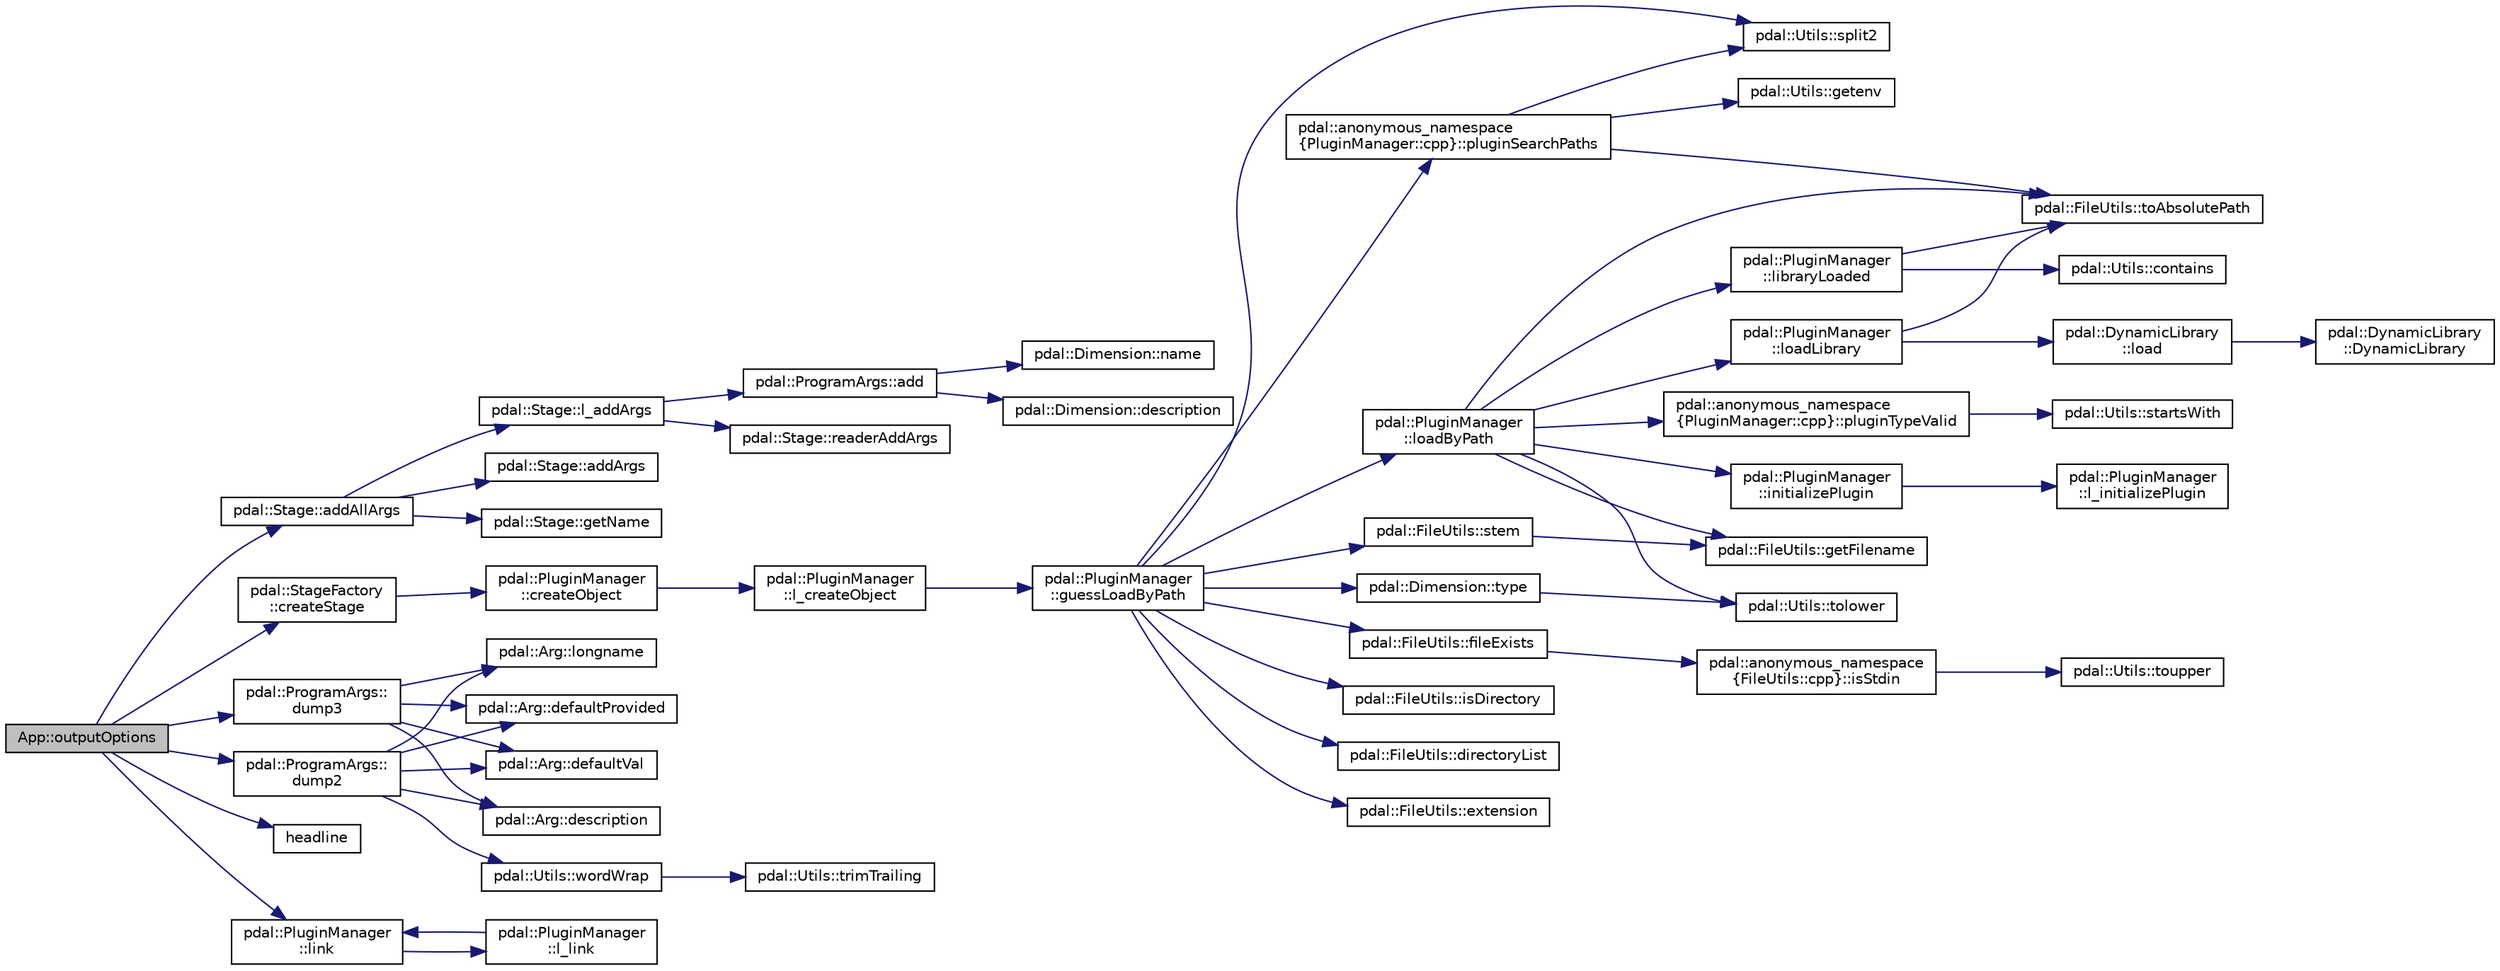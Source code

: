 digraph "App::outputOptions"
{
  edge [fontname="Helvetica",fontsize="10",labelfontname="Helvetica",labelfontsize="10"];
  node [fontname="Helvetica",fontsize="10",shape=record];
  rankdir="LR";
  Node1 [label="App::outputOptions",height=0.2,width=0.4,color="black", fillcolor="grey75", style="filled", fontcolor="black"];
  Node1 -> Node2 [color="midnightblue",fontsize="10",style="solid",fontname="Helvetica"];
  Node2 [label="pdal::Stage::addAllArgs",height=0.2,width=0.4,color="black", fillcolor="white", style="filled",URL="$classpdal_1_1Stage.html#a75ff99f7b665c6573e304ed4148dd99e"];
  Node2 -> Node3 [color="midnightblue",fontsize="10",style="solid",fontname="Helvetica"];
  Node3 [label="pdal::Stage::l_addArgs",height=0.2,width=0.4,color="black", fillcolor="white", style="filled",URL="$classpdal_1_1Stage.html#ae89a62fb39c52a2067fc318359065625"];
  Node3 -> Node4 [color="midnightblue",fontsize="10",style="solid",fontname="Helvetica"];
  Node4 [label="pdal::ProgramArgs::add",height=0.2,width=0.4,color="black", fillcolor="white", style="filled",URL="$classpdal_1_1ProgramArgs.html#a9f773618ed928e9cef78aa1bf8278784"];
  Node4 -> Node5 [color="midnightblue",fontsize="10",style="solid",fontname="Helvetica"];
  Node5 [label="pdal::Dimension::name",height=0.2,width=0.4,color="black", fillcolor="white", style="filled",URL="$namespacepdal_1_1Dimension.html#af3176b0b7e6b4be000317846cf7c2718"];
  Node4 -> Node6 [color="midnightblue",fontsize="10",style="solid",fontname="Helvetica"];
  Node6 [label="pdal::Dimension::description",height=0.2,width=0.4,color="black", fillcolor="white", style="filled",URL="$namespacepdal_1_1Dimension.html#a4041a0eeee0ca503caad91db24affa0e"];
  Node3 -> Node7 [color="midnightblue",fontsize="10",style="solid",fontname="Helvetica"];
  Node7 [label="pdal::Stage::readerAddArgs",height=0.2,width=0.4,color="black", fillcolor="white", style="filled",URL="$classpdal_1_1Stage.html#af186e56bcda662a1342914818d490272"];
  Node2 -> Node8 [color="midnightblue",fontsize="10",style="solid",fontname="Helvetica"];
  Node8 [label="pdal::Stage::addArgs",height=0.2,width=0.4,color="black", fillcolor="white", style="filled",URL="$classpdal_1_1Stage.html#a3f15d8fc5456be812aafc84000d8e621"];
  Node2 -> Node9 [color="midnightblue",fontsize="10",style="solid",fontname="Helvetica"];
  Node9 [label="pdal::Stage::getName",height=0.2,width=0.4,color="black", fillcolor="white", style="filled",URL="$classpdal_1_1Stage.html#a6c81d6fbbac17ebe4cd63806916cc750"];
  Node1 -> Node10 [color="midnightblue",fontsize="10",style="solid",fontname="Helvetica"];
  Node10 [label="pdal::StageFactory\l::createStage",height=0.2,width=0.4,color="black", fillcolor="white", style="filled",URL="$classpdal_1_1StageFactory.html#ac23b3763b84750594c834ec6ea27e334"];
  Node10 -> Node11 [color="midnightblue",fontsize="10",style="solid",fontname="Helvetica"];
  Node11 [label="pdal::PluginManager\l::createObject",height=0.2,width=0.4,color="black", fillcolor="white", style="filled",URL="$classpdal_1_1PluginManager.html#a70e78b2649f28e266ec11b7a9e183af9"];
  Node11 -> Node12 [color="midnightblue",fontsize="10",style="solid",fontname="Helvetica"];
  Node12 [label="pdal::PluginManager\l::l_createObject",height=0.2,width=0.4,color="black", fillcolor="white", style="filled",URL="$classpdal_1_1PluginManager.html#a1d74a4219bdf2592c026084e0aa3809a"];
  Node12 -> Node13 [color="midnightblue",fontsize="10",style="solid",fontname="Helvetica"];
  Node13 [label="pdal::PluginManager\l::guessLoadByPath",height=0.2,width=0.4,color="black", fillcolor="white", style="filled",URL="$classpdal_1_1PluginManager.html#a4b104d8173aec62bcd3745ddee7aa3d5"];
  Node13 -> Node14 [color="midnightblue",fontsize="10",style="solid",fontname="Helvetica"];
  Node14 [label="pdal::Utils::split2",height=0.2,width=0.4,color="black", fillcolor="white", style="filled",URL="$namespacepdal_1_1Utils.html#a6ae33c6d7b4eb4bcae6ec17fb8cc04fc"];
  Node13 -> Node15 [color="midnightblue",fontsize="10",style="solid",fontname="Helvetica"];
  Node15 [label="pdal::anonymous_namespace\l\{PluginManager::cpp\}::pluginSearchPaths",height=0.2,width=0.4,color="black", fillcolor="white", style="filled",URL="$namespacepdal_1_1anonymous__namespace_02PluginManager_8cpp_03.html#a1fdbb485623dfdef1f484e665ffe43fe"];
  Node15 -> Node16 [color="midnightblue",fontsize="10",style="solid",fontname="Helvetica"];
  Node16 [label="pdal::Utils::getenv",height=0.2,width=0.4,color="black", fillcolor="white", style="filled",URL="$namespacepdal_1_1Utils.html#a280847d8a85057a3cfe513abec5c6527"];
  Node15 -> Node14 [color="midnightblue",fontsize="10",style="solid",fontname="Helvetica"];
  Node15 -> Node17 [color="midnightblue",fontsize="10",style="solid",fontname="Helvetica"];
  Node17 [label="pdal::FileUtils::toAbsolutePath",height=0.2,width=0.4,color="black", fillcolor="white", style="filled",URL="$namespacepdal_1_1FileUtils.html#a538c47da3e98daa37d68b568ca849ac9"];
  Node13 -> Node18 [color="midnightblue",fontsize="10",style="solid",fontname="Helvetica"];
  Node18 [label="pdal::FileUtils::fileExists",height=0.2,width=0.4,color="black", fillcolor="white", style="filled",URL="$namespacepdal_1_1FileUtils.html#ae2b8f1ddc38b0033b685a0bde6106ba1"];
  Node18 -> Node19 [color="midnightblue",fontsize="10",style="solid",fontname="Helvetica"];
  Node19 [label="pdal::anonymous_namespace\l\{FileUtils::cpp\}::isStdin",height=0.2,width=0.4,color="black", fillcolor="white", style="filled",URL="$namespacepdal_1_1anonymous__namespace_02FileUtils_8cpp_03.html#a813a530ad72d50f747643f1bb996cacf"];
  Node19 -> Node20 [color="midnightblue",fontsize="10",style="solid",fontname="Helvetica"];
  Node20 [label="pdal::Utils::toupper",height=0.2,width=0.4,color="black", fillcolor="white", style="filled",URL="$namespacepdal_1_1Utils.html#a28e3e2faff94b20f9908e77bc54ed983"];
  Node13 -> Node21 [color="midnightblue",fontsize="10",style="solid",fontname="Helvetica"];
  Node21 [label="pdal::FileUtils::isDirectory",height=0.2,width=0.4,color="black", fillcolor="white", style="filled",URL="$namespacepdal_1_1FileUtils.html#acfbe324737d031ab2650a56c6d50c776"];
  Node13 -> Node22 [color="midnightblue",fontsize="10",style="solid",fontname="Helvetica"];
  Node22 [label="pdal::FileUtils::directoryList",height=0.2,width=0.4,color="black", fillcolor="white", style="filled",URL="$namespacepdal_1_1FileUtils.html#af4165597419cf00a2ff9cea447ea6c33"];
  Node13 -> Node23 [color="midnightblue",fontsize="10",style="solid",fontname="Helvetica"];
  Node23 [label="pdal::FileUtils::extension",height=0.2,width=0.4,color="black", fillcolor="white", style="filled",URL="$namespacepdal_1_1FileUtils.html#ae3c153961947c766ab18099f7ef71fc1"];
  Node13 -> Node24 [color="midnightblue",fontsize="10",style="solid",fontname="Helvetica"];
  Node24 [label="pdal::FileUtils::stem",height=0.2,width=0.4,color="black", fillcolor="white", style="filled",URL="$namespacepdal_1_1FileUtils.html#a3bdadae2f0ef6896942c02e9a9c81e00"];
  Node24 -> Node25 [color="midnightblue",fontsize="10",style="solid",fontname="Helvetica"];
  Node25 [label="pdal::FileUtils::getFilename",height=0.2,width=0.4,color="black", fillcolor="white", style="filled",URL="$namespacepdal_1_1FileUtils.html#a0d150fac3c099a0646763f1b862cac73"];
  Node13 -> Node26 [color="midnightblue",fontsize="10",style="solid",fontname="Helvetica"];
  Node26 [label="pdal::Dimension::type",height=0.2,width=0.4,color="black", fillcolor="white", style="filled",URL="$namespacepdal_1_1Dimension.html#a880d689fed54aa3ded6f88c9e058c5d2"];
  Node26 -> Node27 [color="midnightblue",fontsize="10",style="solid",fontname="Helvetica"];
  Node27 [label="pdal::Utils::tolower",height=0.2,width=0.4,color="black", fillcolor="white", style="filled",URL="$namespacepdal_1_1Utils.html#a5268937cf695835e55392f752dc02cb2"];
  Node13 -> Node28 [color="midnightblue",fontsize="10",style="solid",fontname="Helvetica"];
  Node28 [label="pdal::PluginManager\l::loadByPath",height=0.2,width=0.4,color="black", fillcolor="white", style="filled",URL="$classpdal_1_1PluginManager.html#a3344bf0a8d35b309b26cb23ae5fa3579"];
  Node28 -> Node27 [color="midnightblue",fontsize="10",style="solid",fontname="Helvetica"];
  Node28 -> Node25 [color="midnightblue",fontsize="10",style="solid",fontname="Helvetica"];
  Node28 -> Node29 [color="midnightblue",fontsize="10",style="solid",fontname="Helvetica"];
  Node29 [label="pdal::anonymous_namespace\l\{PluginManager::cpp\}::pluginTypeValid",height=0.2,width=0.4,color="black", fillcolor="white", style="filled",URL="$namespacepdal_1_1anonymous__namespace_02PluginManager_8cpp_03.html#a96b6f972ce14621acdc2ef6579cab857"];
  Node29 -> Node30 [color="midnightblue",fontsize="10",style="solid",fontname="Helvetica"];
  Node30 [label="pdal::Utils::startsWith",height=0.2,width=0.4,color="black", fillcolor="white", style="filled",URL="$namespacepdal_1_1Utils.html#a28e27948fb8a4c1d958783d8a53bd784"];
  Node28 -> Node31 [color="midnightblue",fontsize="10",style="solid",fontname="Helvetica"];
  Node31 [label="pdal::PluginManager\l::libraryLoaded",height=0.2,width=0.4,color="black", fillcolor="white", style="filled",URL="$classpdal_1_1PluginManager.html#a05f55dd74e4883b9a8bca6ebbadda5bd"];
  Node31 -> Node17 [color="midnightblue",fontsize="10",style="solid",fontname="Helvetica"];
  Node31 -> Node32 [color="midnightblue",fontsize="10",style="solid",fontname="Helvetica"];
  Node32 [label="pdal::Utils::contains",height=0.2,width=0.4,color="black", fillcolor="white", style="filled",URL="$namespacepdal_1_1Utils.html#a3e140e4c0c21d020c56c0b8d58b8cb5b"];
  Node28 -> Node17 [color="midnightblue",fontsize="10",style="solid",fontname="Helvetica"];
  Node28 -> Node33 [color="midnightblue",fontsize="10",style="solid",fontname="Helvetica"];
  Node33 [label="pdal::PluginManager\l::loadLibrary",height=0.2,width=0.4,color="black", fillcolor="white", style="filled",URL="$classpdal_1_1PluginManager.html#a37dc2ebab8261695d3d42038046cd5e4"];
  Node33 -> Node34 [color="midnightblue",fontsize="10",style="solid",fontname="Helvetica"];
  Node34 [label="pdal::DynamicLibrary\l::load",height=0.2,width=0.4,color="black", fillcolor="white", style="filled",URL="$classpdal_1_1DynamicLibrary.html#afa96ce1595f15fb125e13c827902f030"];
  Node34 -> Node35 [color="midnightblue",fontsize="10",style="solid",fontname="Helvetica"];
  Node35 [label="pdal::DynamicLibrary\l::DynamicLibrary",height=0.2,width=0.4,color="black", fillcolor="white", style="filled",URL="$classpdal_1_1DynamicLibrary.html#a48b54a6222a25732cc80500f52f3e618"];
  Node33 -> Node17 [color="midnightblue",fontsize="10",style="solid",fontname="Helvetica"];
  Node28 -> Node36 [color="midnightblue",fontsize="10",style="solid",fontname="Helvetica"];
  Node36 [label="pdal::PluginManager\l::initializePlugin",height=0.2,width=0.4,color="black", fillcolor="white", style="filled",URL="$classpdal_1_1PluginManager.html#ae9e94964092e0fdb6be63484e5e69e9f"];
  Node36 -> Node37 [color="midnightblue",fontsize="10",style="solid",fontname="Helvetica"];
  Node37 [label="pdal::PluginManager\l::l_initializePlugin",height=0.2,width=0.4,color="black", fillcolor="white", style="filled",URL="$classpdal_1_1PluginManager.html#a8a847508c24b6a254ae8eaba06c0069a"];
  Node1 -> Node38 [color="midnightblue",fontsize="10",style="solid",fontname="Helvetica"];
  Node38 [label="pdal::ProgramArgs::\ldump2",height=0.2,width=0.4,color="black", fillcolor="white", style="filled",URL="$classpdal_1_1ProgramArgs.html#ae2a1be6e688b4bcf822c20c2b6d836ea"];
  Node38 -> Node39 [color="midnightblue",fontsize="10",style="solid",fontname="Helvetica"];
  Node39 [label="pdal::Arg::longname",height=0.2,width=0.4,color="black", fillcolor="white", style="filled",URL="$classpdal_1_1Arg.html#a70d1a737ace051dea6625311aa7ef073"];
  Node38 -> Node40 [color="midnightblue",fontsize="10",style="solid",fontname="Helvetica"];
  Node40 [label="pdal::Arg::defaultProvided",height=0.2,width=0.4,color="black", fillcolor="white", style="filled",URL="$classpdal_1_1Arg.html#a5474e3f2b309a7ed83d9b0362317ee06"];
  Node38 -> Node41 [color="midnightblue",fontsize="10",style="solid",fontname="Helvetica"];
  Node41 [label="pdal::Arg::defaultVal",height=0.2,width=0.4,color="black", fillcolor="white", style="filled",URL="$classpdal_1_1Arg.html#a0be56e7a8f733281dc53212b0d75c85c"];
  Node38 -> Node42 [color="midnightblue",fontsize="10",style="solid",fontname="Helvetica"];
  Node42 [label="pdal::Utils::wordWrap",height=0.2,width=0.4,color="black", fillcolor="white", style="filled",URL="$namespacepdal_1_1Utils.html#aa378eb082b365411cba12fa0d72d0fa9"];
  Node42 -> Node43 [color="midnightblue",fontsize="10",style="solid",fontname="Helvetica"];
  Node43 [label="pdal::Utils::trimTrailing",height=0.2,width=0.4,color="black", fillcolor="white", style="filled",URL="$namespacepdal_1_1Utils.html#afed0ad4146baafd1973c85e1508ade73"];
  Node38 -> Node44 [color="midnightblue",fontsize="10",style="solid",fontname="Helvetica"];
  Node44 [label="pdal::Arg::description",height=0.2,width=0.4,color="black", fillcolor="white", style="filled",URL="$classpdal_1_1Arg.html#a3018ba91f8251d33c1c41fc28406dcb1"];
  Node1 -> Node45 [color="midnightblue",fontsize="10",style="solid",fontname="Helvetica"];
  Node45 [label="pdal::ProgramArgs::\ldump3",height=0.2,width=0.4,color="black", fillcolor="white", style="filled",URL="$classpdal_1_1ProgramArgs.html#ab1df9436868323d1f34bb8128684bb37"];
  Node45 -> Node39 [color="midnightblue",fontsize="10",style="solid",fontname="Helvetica"];
  Node45 -> Node40 [color="midnightblue",fontsize="10",style="solid",fontname="Helvetica"];
  Node45 -> Node41 [color="midnightblue",fontsize="10",style="solid",fontname="Helvetica"];
  Node45 -> Node44 [color="midnightblue",fontsize="10",style="solid",fontname="Helvetica"];
  Node1 -> Node46 [color="midnightblue",fontsize="10",style="solid",fontname="Helvetica"];
  Node46 [label="headline",height=0.2,width=0.4,color="black", fillcolor="white", style="filled",URL="$pdal_8cpp.html#a8ee720a5e05e8ff2be6a5ac3f0911ac3"];
  Node1 -> Node47 [color="midnightblue",fontsize="10",style="solid",fontname="Helvetica"];
  Node47 [label="pdal::PluginManager\l::link",height=0.2,width=0.4,color="black", fillcolor="white", style="filled",URL="$classpdal_1_1PluginManager.html#a158eb5da5a800f5591eef3d31baa5b1c"];
  Node47 -> Node48 [color="midnightblue",fontsize="10",style="solid",fontname="Helvetica"];
  Node48 [label="pdal::PluginManager\l::l_link",height=0.2,width=0.4,color="black", fillcolor="white", style="filled",URL="$classpdal_1_1PluginManager.html#a8e5621de86ff9604a24a6c8ac8adf6dd"];
  Node48 -> Node47 [color="midnightblue",fontsize="10",style="solid",fontname="Helvetica"];
}
